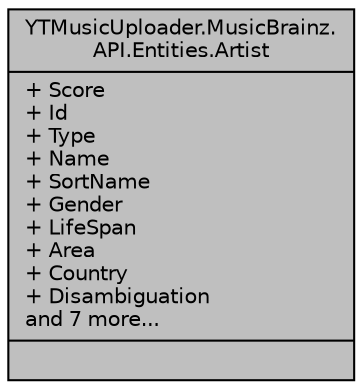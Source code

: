 digraph "YTMusicUploader.MusicBrainz.API.Entities.Artist"
{
 // LATEX_PDF_SIZE
  edge [fontname="Helvetica",fontsize="10",labelfontname="Helvetica",labelfontsize="10"];
  node [fontname="Helvetica",fontsize="10",shape=record];
  Node1 [label="{YTMusicUploader.MusicBrainz.\lAPI.Entities.Artist\n|+ Score\l+ Id\l+ Type\l+ Name\l+ SortName\l+ Gender\l+ LifeSpan\l+ Area\l+ Country\l+ Disambiguation\land 7 more...\l|}",height=0.2,width=0.4,color="black", fillcolor="grey75", style="filled", fontcolor="black",tooltip="An artist is generally a musician (or musician persona), group of musicians or other music profession..."];
}
